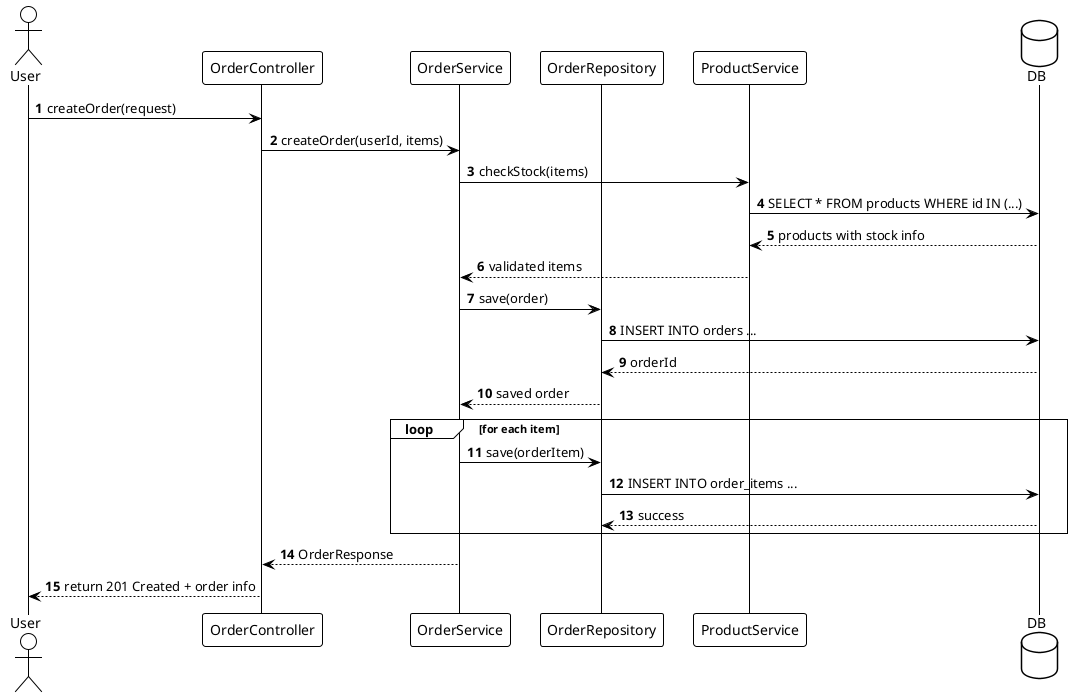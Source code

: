 @startuml
!theme plain
autonumber

actor User as user
participant "OrderController" as controller
participant "OrderService" as service
participant "OrderRepository" as repository
participant "ProductService" as productService
database "DB" as db

user -> controller : createOrder(request)
controller -> service : createOrder(userId, items)

' 상품 재고 확인
service -> productService : checkStock(items)
productService -> db : SELECT * FROM products WHERE id IN (...)
db --> productService : products with stock info
productService --> service : validated items

' 주문 생성
service -> repository : save(order)
repository -> db : INSERT INTO orders ...
db --> repository : orderId
repository --> service : saved order

' 주문 상세 저장
loop for each item
    service -> repository : save(orderItem)
    repository -> db : INSERT INTO order_items ...
    db --> repository : success
end

service --> controller : OrderResponse
controller --> user : return 201 Created + order info

@enduml
